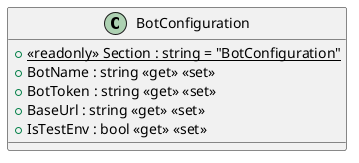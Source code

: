 @startuml
class BotConfiguration {
    + {static} <<readonly>> Section : string = "BotConfiguration"
    + BotName : string <<get>> <<set>>
    + BotToken : string <<get>> <<set>>
    + BaseUrl : string <<get>> <<set>>
    + IsTestEnv : bool <<get>> <<set>>
}
@enduml

